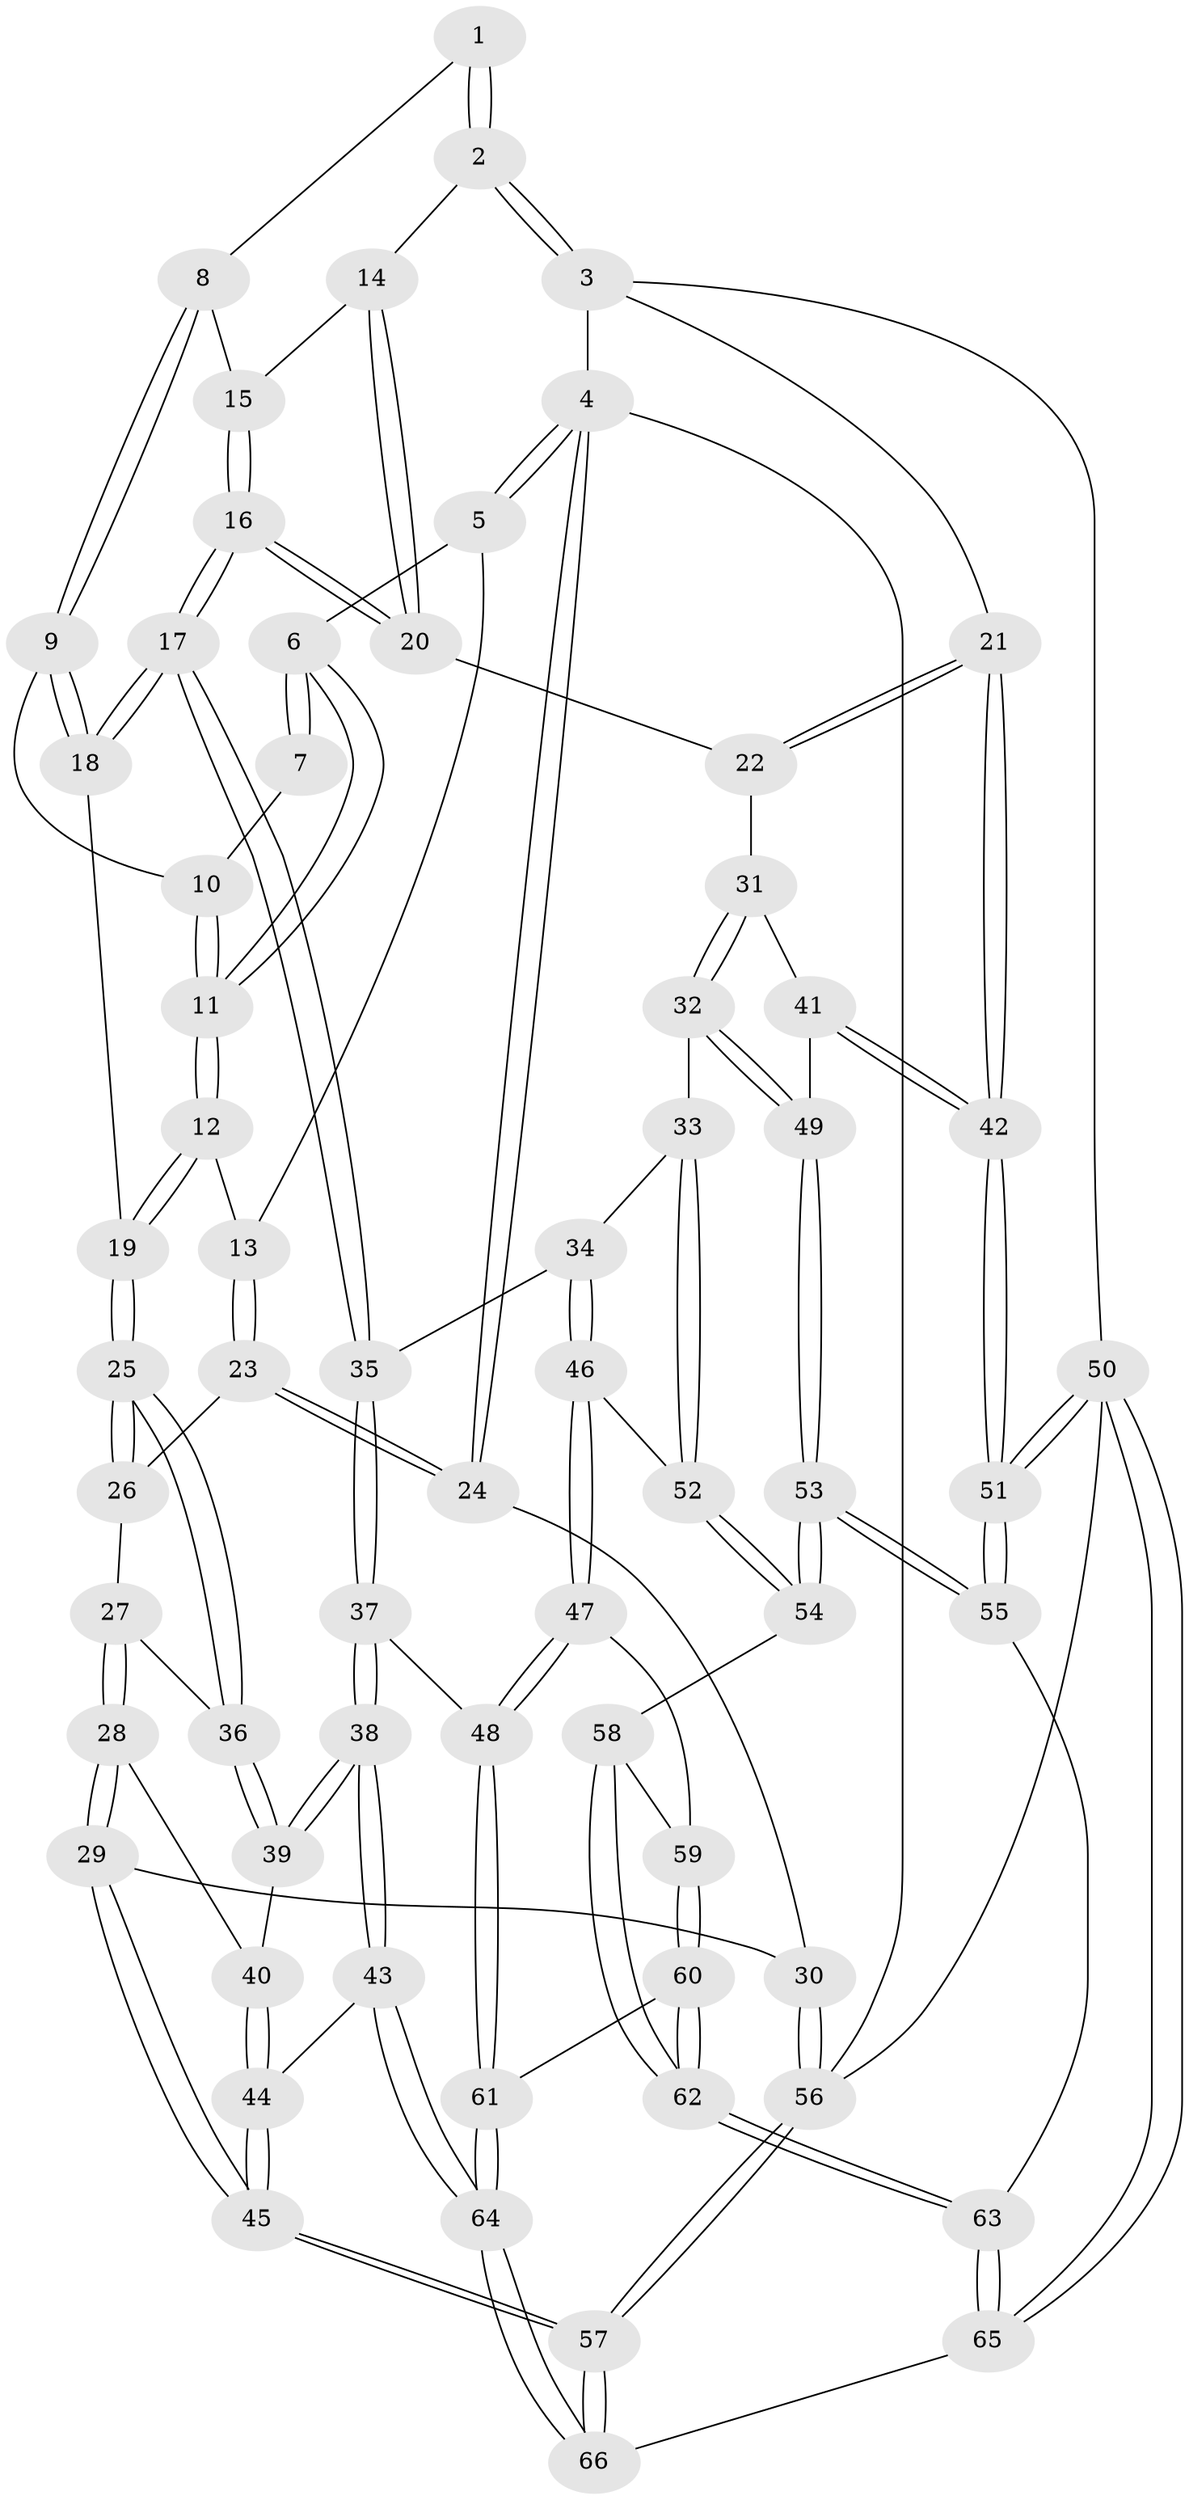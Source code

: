 // coarse degree distribution, {3: 0.18421052631578946, 6: 0.10526315789473684, 5: 0.23684210526315788, 4: 0.47368421052631576}
// Generated by graph-tools (version 1.1) at 2025/52/02/27/25 19:52:44]
// undirected, 66 vertices, 162 edges
graph export_dot {
graph [start="1"]
  node [color=gray90,style=filled];
  1 [pos="+0.6673833377548993+0"];
  2 [pos="+1+0"];
  3 [pos="+1+0"];
  4 [pos="+0+0"];
  5 [pos="+0.03482383366313576+0"];
  6 [pos="+0.1294082971701837+0"];
  7 [pos="+0.33274874968996104+0"];
  8 [pos="+0.5112367772595967+0.11657931001436289"];
  9 [pos="+0.4649801780424191+0.12686795406403745"];
  10 [pos="+0.34948615890854273+0"];
  11 [pos="+0.30083730288853383+0.16451826096080388"];
  12 [pos="+0.29949101342908735+0.23000043646004828"];
  13 [pos="+0.18343166164506935+0.17620023468460796"];
  14 [pos="+0.9475469073517322+0"];
  15 [pos="+0.6278813668059481+0.14625042160191826"];
  16 [pos="+0.6549158677916682+0.33866686360817355"];
  17 [pos="+0.6246632220978332+0.37127472254253635"];
  18 [pos="+0.35202189251016025+0.2768040040591966"];
  19 [pos="+0.3518560613631212+0.27685669409771757"];
  20 [pos="+0.8298402904097026+0.291239659766966"];
  21 [pos="+1+0.3383411301637351"];
  22 [pos="+0.8645543562364644+0.33232774209172844"];
  23 [pos="+0+0.2581057739821304"];
  24 [pos="+0+0.2665593742440445"];
  25 [pos="+0.3467464734046945+0.2883899457507409"];
  26 [pos="+0.09150051948025996+0.3331986905913165"];
  27 [pos="+0.14475382002856443+0.40910706632485255"];
  28 [pos="+0.10204190352649374+0.4866494404068474"];
  29 [pos="+0.09225480430749793+0.4926611537046681"];
  30 [pos="+0+0.4071315414906719"];
  31 [pos="+0.8814832143462448+0.43751216274054744"];
  32 [pos="+0.8133190320405544+0.5157304464516514"];
  33 [pos="+0.7730633775459237+0.5249685529416219"];
  34 [pos="+0.6769225325235262+0.4718975228145703"];
  35 [pos="+0.6284716040180092+0.4393247012615793"];
  36 [pos="+0.3306070976333416+0.33944645115912864"];
  37 [pos="+0.5030857439456605+0.6254885041861432"];
  38 [pos="+0.4411301661177252+0.634832235793449"];
  39 [pos="+0.33121082920931133+0.3735233028515626"];
  40 [pos="+0.22532879280167575+0.5057480528075492"];
  41 [pos="+0.9955112679383645+0.49786222354075627"];
  42 [pos="+1+0.5805110176664972"];
  43 [pos="+0.41685970762355723+0.6562119977605628"];
  44 [pos="+0.2654121582208054+0.742923037965294"];
  45 [pos="+0.1443320768885937+0.861636134365006"];
  46 [pos="+0.6958176773276076+0.6556684098972413"];
  47 [pos="+0.684212727212847+0.6656022339725945"];
  48 [pos="+0.5947289083930634+0.6888624430778706"];
  49 [pos="+0.8619441420135029+0.5693862148008785"];
  50 [pos="+1+1"];
  51 [pos="+1+0.7437961809857797"];
  52 [pos="+0.7568378026725974+0.6165779017892774"];
  53 [pos="+0.9289942275586514+0.6903757959883532"];
  54 [pos="+0.8486279079760524+0.6881657133386713"];
  55 [pos="+1+0.7443874693705425"];
  56 [pos="+0+1"];
  57 [pos="+0+1"];
  58 [pos="+0.7832295836221413+0.7310485224186287"];
  59 [pos="+0.7412951673459044+0.7115997224281337"];
  60 [pos="+0.6747031407160595+0.8428714378112176"];
  61 [pos="+0.6430087136549406+0.8290600854932777"];
  62 [pos="+0.7428295039163907+0.8788546401769183"];
  63 [pos="+0.7697516995861405+0.9078979986406259"];
  64 [pos="+0.5347107181744383+0.9051514722490274"];
  65 [pos="+0.7826161060937943+1"];
  66 [pos="+0.38346184973787084+1"];
  1 -- 2;
  1 -- 2;
  1 -- 8;
  2 -- 3;
  2 -- 3;
  2 -- 14;
  3 -- 4;
  3 -- 21;
  3 -- 50;
  4 -- 5;
  4 -- 5;
  4 -- 24;
  4 -- 24;
  4 -- 56;
  5 -- 6;
  5 -- 13;
  6 -- 7;
  6 -- 7;
  6 -- 11;
  6 -- 11;
  7 -- 10;
  8 -- 9;
  8 -- 9;
  8 -- 15;
  9 -- 10;
  9 -- 18;
  9 -- 18;
  10 -- 11;
  10 -- 11;
  11 -- 12;
  11 -- 12;
  12 -- 13;
  12 -- 19;
  12 -- 19;
  13 -- 23;
  13 -- 23;
  14 -- 15;
  14 -- 20;
  14 -- 20;
  15 -- 16;
  15 -- 16;
  16 -- 17;
  16 -- 17;
  16 -- 20;
  16 -- 20;
  17 -- 18;
  17 -- 18;
  17 -- 35;
  17 -- 35;
  18 -- 19;
  19 -- 25;
  19 -- 25;
  20 -- 22;
  21 -- 22;
  21 -- 22;
  21 -- 42;
  21 -- 42;
  22 -- 31;
  23 -- 24;
  23 -- 24;
  23 -- 26;
  24 -- 30;
  25 -- 26;
  25 -- 26;
  25 -- 36;
  25 -- 36;
  26 -- 27;
  27 -- 28;
  27 -- 28;
  27 -- 36;
  28 -- 29;
  28 -- 29;
  28 -- 40;
  29 -- 30;
  29 -- 45;
  29 -- 45;
  30 -- 56;
  30 -- 56;
  31 -- 32;
  31 -- 32;
  31 -- 41;
  32 -- 33;
  32 -- 49;
  32 -- 49;
  33 -- 34;
  33 -- 52;
  33 -- 52;
  34 -- 35;
  34 -- 46;
  34 -- 46;
  35 -- 37;
  35 -- 37;
  36 -- 39;
  36 -- 39;
  37 -- 38;
  37 -- 38;
  37 -- 48;
  38 -- 39;
  38 -- 39;
  38 -- 43;
  38 -- 43;
  39 -- 40;
  40 -- 44;
  40 -- 44;
  41 -- 42;
  41 -- 42;
  41 -- 49;
  42 -- 51;
  42 -- 51;
  43 -- 44;
  43 -- 64;
  43 -- 64;
  44 -- 45;
  44 -- 45;
  45 -- 57;
  45 -- 57;
  46 -- 47;
  46 -- 47;
  46 -- 52;
  47 -- 48;
  47 -- 48;
  47 -- 59;
  48 -- 61;
  48 -- 61;
  49 -- 53;
  49 -- 53;
  50 -- 51;
  50 -- 51;
  50 -- 65;
  50 -- 65;
  50 -- 56;
  51 -- 55;
  51 -- 55;
  52 -- 54;
  52 -- 54;
  53 -- 54;
  53 -- 54;
  53 -- 55;
  53 -- 55;
  54 -- 58;
  55 -- 63;
  56 -- 57;
  56 -- 57;
  57 -- 66;
  57 -- 66;
  58 -- 59;
  58 -- 62;
  58 -- 62;
  59 -- 60;
  59 -- 60;
  60 -- 61;
  60 -- 62;
  60 -- 62;
  61 -- 64;
  61 -- 64;
  62 -- 63;
  62 -- 63;
  63 -- 65;
  63 -- 65;
  64 -- 66;
  64 -- 66;
  65 -- 66;
}
